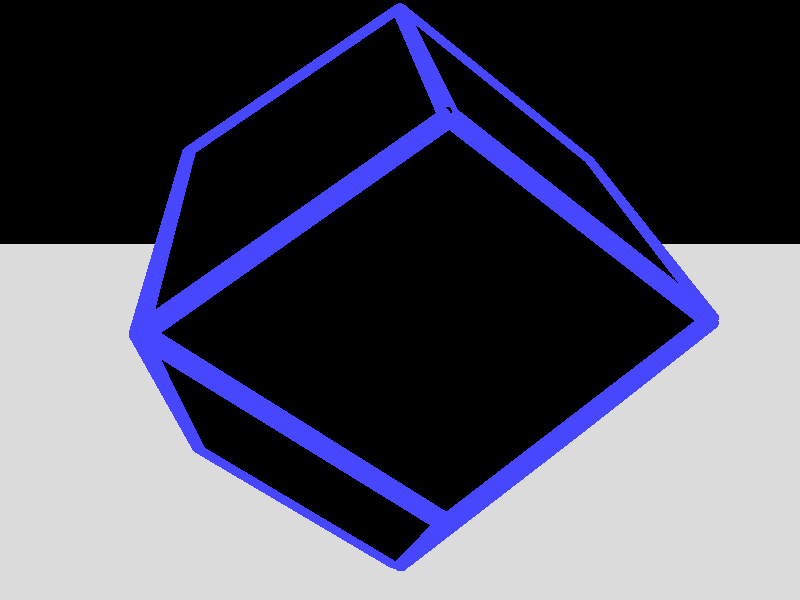 // Quality = 11

#version 3.7;
global_settings { assumed_gamma 1.2 } 

#include "colors.inc"
#include "textures.inc"
#include "shapes.inc"
#include "metals.inc"
#include "glass.inc"
#include "woods.inc"

camera {
    location <-2.5, 0.4, 3.5>
    look_at  <0, 0, 0>
  }
                                
#declare RodRadius = 0.05   ;                             
#declare Texture = texture {
      Glass
      pigment{ transmit 0.7 }
      finish { reflection 1.0}
    }
#declare RodTexture = texture {
      pigment { rgb <0.1, 0.1, 1> }
    }
    
plane { <0, 1, 0>, -2
    pigment {
      color Gray
    }
  }
  
global_settings { ambient_light Gray20 }

#declare Lightbulb = union {
    merge {
      sphere { <0,0,0>,1 }
      cylinder {
        <0,0,1>, <0,0,0>, 1
        scale <0.35, 0.35, 1.0>
        translate  0.5*z
      }
      texture {
        pigment {color rgb <1, 1, 1>}
        finish {ambient .8 diffuse .6}
      }
    }
    cylinder {
      <0,0,1>, <0,0,0>, 1
      scale <0.4, 0.4, 0.5>
      texture { Brass_Texture }
      translate  1.5*z
    }
    rotate 90*x
    scale .2
  }     
  
  light_source {
    <0, 0, 0>
    color White
    looks_like { Lightbulb }
  }          

#declare Face = union {
 polygon {4, <2, 0, 0>, <1, 1, 1>, <0, 2, 0>, <1, 1, -1> texture { Texture } }
 cylinder {  <2, 0, 0>, <1, 1, 1>, RodRadius open  texture { RodTexture  }  }
 cylinder {  <0, 2, 0>, <1, 1, 1>, RodRadius open  texture { RodTexture  }  }
 cylinder {  <0, 2, 0>, <1, 1, -1>, RodRadius open  texture { RodTexture  }  }
 cylinder {  <2, 0, 0>, <1, 1, -1>, RodRadius open  texture { RodTexture  }  }
}

#declare FaceTemplates = union {
    object { Face }
    object { Face rotate y * 90 }
    object { Face rotate y * 180 }
    
}

union {
object { FaceTemplates }
object { FaceTemplates rotate x * 90 }
object { FaceTemplates rotate x * 180 }
object { FaceTemplates rotate x * 270 }
scale 1
rotate y * 90 * clock
}
